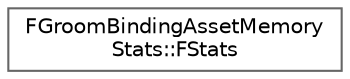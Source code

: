 digraph "Graphical Class Hierarchy"
{
 // INTERACTIVE_SVG=YES
 // LATEX_PDF_SIZE
  bgcolor="transparent";
  edge [fontname=Helvetica,fontsize=10,labelfontname=Helvetica,labelfontsize=10];
  node [fontname=Helvetica,fontsize=10,shape=box,height=0.2,width=0.4];
  rankdir="LR";
  Node0 [id="Node000000",label="FGroomBindingAssetMemory\lStats::FStats",height=0.2,width=0.4,color="grey40", fillcolor="white", style="filled",URL="$d8/db9/structFGroomBindingAssetMemoryStats_1_1FStats.html",tooltip=" "];
}
